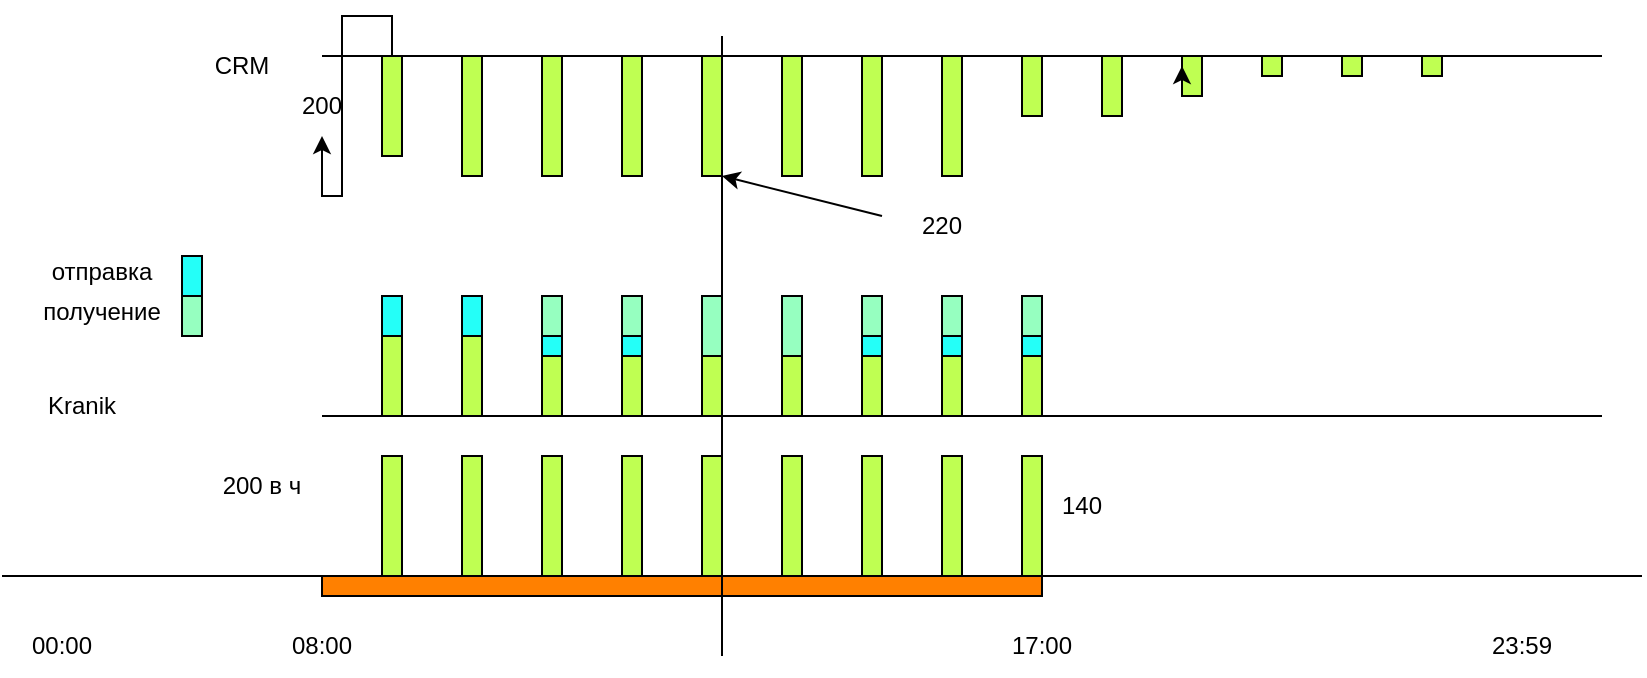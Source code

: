 <mxfile version="20.8.18" type="github">
  <diagram name="Страница 1" id="3WESP-XySDbXvSxXTw41">
    <mxGraphModel dx="1004" dy="1564" grid="1" gridSize="10" guides="1" tooltips="1" connect="1" arrows="1" fold="1" page="1" pageScale="1" pageWidth="827" pageHeight="1169" math="0" shadow="0">
      <root>
        <mxCell id="0" />
        <mxCell id="1" parent="0" />
        <mxCell id="nTwpI-FX2-u6-ZLDxbTZ-4" value="" style="rounded=0;whiteSpace=wrap;html=1;fillColor=#FF8000;" parent="1" vertex="1">
          <mxGeometry x="160" y="280" width="360" height="10" as="geometry" />
        </mxCell>
        <mxCell id="nTwpI-FX2-u6-ZLDxbTZ-1" value="" style="endArrow=none;html=1;rounded=0;" parent="1" edge="1">
          <mxGeometry width="50" height="50" relative="1" as="geometry">
            <mxPoint y="280" as="sourcePoint" />
            <mxPoint x="820" y="280" as="targetPoint" />
          </mxGeometry>
        </mxCell>
        <mxCell id="nTwpI-FX2-u6-ZLDxbTZ-2" value="00:00" style="text;html=1;strokeColor=none;fillColor=none;align=center;verticalAlign=middle;whiteSpace=wrap;rounded=0;" parent="1" vertex="1">
          <mxGeometry y="300" width="60" height="30" as="geometry" />
        </mxCell>
        <mxCell id="nTwpI-FX2-u6-ZLDxbTZ-3" value="23:59" style="text;html=1;strokeColor=none;fillColor=none;align=center;verticalAlign=middle;whiteSpace=wrap;rounded=0;" parent="1" vertex="1">
          <mxGeometry x="730" y="300" width="60" height="30" as="geometry" />
        </mxCell>
        <mxCell id="nTwpI-FX2-u6-ZLDxbTZ-5" value="08:00" style="text;html=1;strokeColor=none;fillColor=none;align=center;verticalAlign=middle;whiteSpace=wrap;rounded=0;" parent="1" vertex="1">
          <mxGeometry x="130" y="300" width="60" height="30" as="geometry" />
        </mxCell>
        <mxCell id="nTwpI-FX2-u6-ZLDxbTZ-6" value="17:00" style="text;html=1;strokeColor=none;fillColor=none;align=center;verticalAlign=middle;whiteSpace=wrap;rounded=0;" parent="1" vertex="1">
          <mxGeometry x="490" y="300" width="60" height="30" as="geometry" />
        </mxCell>
        <mxCell id="nTwpI-FX2-u6-ZLDxbTZ-7" value="" style="endArrow=none;html=1;rounded=0;" parent="1" edge="1">
          <mxGeometry width="50" height="50" relative="1" as="geometry">
            <mxPoint x="160" y="200" as="sourcePoint" />
            <mxPoint x="800" y="200" as="targetPoint" />
          </mxGeometry>
        </mxCell>
        <mxCell id="nTwpI-FX2-u6-ZLDxbTZ-8" value="Kranik" style="text;html=1;strokeColor=none;fillColor=none;align=center;verticalAlign=middle;whiteSpace=wrap;rounded=0;" parent="1" vertex="1">
          <mxGeometry x="10" y="180" width="60" height="30" as="geometry" />
        </mxCell>
        <mxCell id="nTwpI-FX2-u6-ZLDxbTZ-10" value="" style="endArrow=none;html=1;rounded=0;" parent="1" edge="1">
          <mxGeometry width="50" height="50" relative="1" as="geometry">
            <mxPoint x="160" y="20" as="sourcePoint" />
            <mxPoint x="800" y="20" as="targetPoint" />
          </mxGeometry>
        </mxCell>
        <mxCell id="nTwpI-FX2-u6-ZLDxbTZ-11" value="CRM" style="text;html=1;strokeColor=none;fillColor=none;align=center;verticalAlign=middle;whiteSpace=wrap;rounded=0;" parent="1" vertex="1">
          <mxGeometry x="90" y="10" width="60" height="30" as="geometry" />
        </mxCell>
        <mxCell id="nTwpI-FX2-u6-ZLDxbTZ-12" value="" style="rounded=0;whiteSpace=wrap;html=1;fillColor=#BFFF52;" parent="1" vertex="1">
          <mxGeometry x="190" y="220" width="10" height="60" as="geometry" />
        </mxCell>
        <mxCell id="nTwpI-FX2-u6-ZLDxbTZ-13" value="" style="rounded=0;whiteSpace=wrap;html=1;fillColor=#BFFF52;" parent="1" vertex="1">
          <mxGeometry x="230" y="220" width="10" height="60" as="geometry" />
        </mxCell>
        <mxCell id="nTwpI-FX2-u6-ZLDxbTZ-14" value="" style="rounded=0;whiteSpace=wrap;html=1;fillColor=#BFFF52;" parent="1" vertex="1">
          <mxGeometry x="270" y="220" width="10" height="60" as="geometry" />
        </mxCell>
        <mxCell id="nTwpI-FX2-u6-ZLDxbTZ-15" value="" style="rounded=0;whiteSpace=wrap;html=1;fillColor=#BFFF52;" parent="1" vertex="1">
          <mxGeometry x="310" y="220" width="10" height="60" as="geometry" />
        </mxCell>
        <mxCell id="nTwpI-FX2-u6-ZLDxbTZ-16" value="" style="rounded=0;whiteSpace=wrap;html=1;fillColor=#BFFF52;" parent="1" vertex="1">
          <mxGeometry x="350" y="220" width="10" height="60" as="geometry" />
        </mxCell>
        <mxCell id="nTwpI-FX2-u6-ZLDxbTZ-17" value="" style="rounded=0;whiteSpace=wrap;html=1;fillColor=#BFFF52;" parent="1" vertex="1">
          <mxGeometry x="390" y="220" width="10" height="60" as="geometry" />
        </mxCell>
        <mxCell id="nTwpI-FX2-u6-ZLDxbTZ-18" value="" style="rounded=0;whiteSpace=wrap;html=1;fillColor=#BFFF52;" parent="1" vertex="1">
          <mxGeometry x="430" y="220" width="10" height="60" as="geometry" />
        </mxCell>
        <mxCell id="nTwpI-FX2-u6-ZLDxbTZ-19" value="" style="rounded=0;whiteSpace=wrap;html=1;fillColor=#BFFF52;" parent="1" vertex="1">
          <mxGeometry x="470" y="220" width="10" height="60" as="geometry" />
        </mxCell>
        <mxCell id="nTwpI-FX2-u6-ZLDxbTZ-20" value="" style="rounded=0;whiteSpace=wrap;html=1;fillColor=#BFFF52;" parent="1" vertex="1">
          <mxGeometry x="510" y="220" width="10" height="60" as="geometry" />
        </mxCell>
        <mxCell id="nTwpI-FX2-u6-ZLDxbTZ-21" value="200 в ч" style="text;html=1;strokeColor=none;fillColor=none;align=center;verticalAlign=middle;whiteSpace=wrap;rounded=0;" parent="1" vertex="1">
          <mxGeometry x="100" y="220" width="60" height="30" as="geometry" />
        </mxCell>
        <mxCell id="nTwpI-FX2-u6-ZLDxbTZ-22" value="" style="rounded=0;whiteSpace=wrap;html=1;fillColor=#BFFF52;" parent="1" vertex="1">
          <mxGeometry x="190" y="160" width="10" height="40" as="geometry" />
        </mxCell>
        <mxCell id="nTwpI-FX2-u6-ZLDxbTZ-23" value="" style="rounded=0;whiteSpace=wrap;html=1;fillColor=#24FFF8;" parent="1" vertex="1">
          <mxGeometry x="190" y="140" width="10" height="20" as="geometry" />
        </mxCell>
        <mxCell id="nTwpI-FX2-u6-ZLDxbTZ-24" value="" style="rounded=0;whiteSpace=wrap;html=1;fillColor=#BFFF52;" parent="1" vertex="1">
          <mxGeometry x="230" y="160" width="10" height="40" as="geometry" />
        </mxCell>
        <mxCell id="nTwpI-FX2-u6-ZLDxbTZ-25" value="" style="rounded=0;whiteSpace=wrap;html=1;fillColor=#24FFF8;" parent="1" vertex="1">
          <mxGeometry x="230" y="140" width="10" height="20" as="geometry" />
        </mxCell>
        <mxCell id="nTwpI-FX2-u6-ZLDxbTZ-26" value="" style="rounded=0;whiteSpace=wrap;html=1;fillColor=#BFFF52;" parent="1" vertex="1">
          <mxGeometry x="270" y="170" width="10" height="30" as="geometry" />
        </mxCell>
        <mxCell id="nTwpI-FX2-u6-ZLDxbTZ-27" value="" style="rounded=0;whiteSpace=wrap;html=1;fillColor=#24FFF8;" parent="1" vertex="1">
          <mxGeometry x="270" y="160" width="10" height="10" as="geometry" />
        </mxCell>
        <mxCell id="nTwpI-FX2-u6-ZLDxbTZ-28" value="" style="rounded=0;whiteSpace=wrap;html=1;fillColor=#BFFF52;" parent="1" vertex="1">
          <mxGeometry x="310" y="170" width="10" height="30" as="geometry" />
        </mxCell>
        <mxCell id="nTwpI-FX2-u6-ZLDxbTZ-30" value="" style="rounded=0;whiteSpace=wrap;html=1;fillColor=#BFFF52;" parent="1" vertex="1">
          <mxGeometry x="350" y="170" width="10" height="30" as="geometry" />
        </mxCell>
        <mxCell id="nTwpI-FX2-u6-ZLDxbTZ-32" value="" style="rounded=0;whiteSpace=wrap;html=1;fillColor=#BFFF52;" parent="1" vertex="1">
          <mxGeometry x="390" y="170" width="10" height="30" as="geometry" />
        </mxCell>
        <mxCell id="nTwpI-FX2-u6-ZLDxbTZ-34" value="" style="rounded=0;whiteSpace=wrap;html=1;fillColor=#BFFF52;" parent="1" vertex="1">
          <mxGeometry x="430" y="170" width="10" height="30" as="geometry" />
        </mxCell>
        <mxCell id="nTwpI-FX2-u6-ZLDxbTZ-35" value="" style="rounded=0;whiteSpace=wrap;html=1;fillColor=#24FFF8;" parent="1" vertex="1">
          <mxGeometry x="430" y="160" width="10" height="10" as="geometry" />
        </mxCell>
        <mxCell id="nTwpI-FX2-u6-ZLDxbTZ-36" value="" style="rounded=0;whiteSpace=wrap;html=1;fillColor=#BFFF52;" parent="1" vertex="1">
          <mxGeometry x="470" y="170" width="10" height="30" as="geometry" />
        </mxCell>
        <mxCell id="nTwpI-FX2-u6-ZLDxbTZ-37" value="" style="rounded=0;whiteSpace=wrap;html=1;fillColor=#24FFF8;" parent="1" vertex="1">
          <mxGeometry x="470" y="160" width="10" height="10" as="geometry" />
        </mxCell>
        <mxCell id="nTwpI-FX2-u6-ZLDxbTZ-38" value="" style="rounded=0;whiteSpace=wrap;html=1;fillColor=#BFFF52;" parent="1" vertex="1">
          <mxGeometry x="510" y="170" width="10" height="30" as="geometry" />
        </mxCell>
        <mxCell id="nTwpI-FX2-u6-ZLDxbTZ-39" value="" style="rounded=0;whiteSpace=wrap;html=1;fillColor=#24FFF8;" parent="1" vertex="1">
          <mxGeometry x="510" y="160" width="10" height="10" as="geometry" />
        </mxCell>
        <mxCell id="nTwpI-FX2-u6-ZLDxbTZ-40" value="получение" style="text;html=1;strokeColor=none;fillColor=none;align=center;verticalAlign=middle;whiteSpace=wrap;rounded=0;" parent="1" vertex="1">
          <mxGeometry x="20" y="135" width="60" height="25" as="geometry" />
        </mxCell>
        <mxCell id="Y7F_6QqM9_tFteZ22oN6-13" value="" style="edgeStyle=orthogonalEdgeStyle;rounded=0;orthogonalLoop=1;jettySize=auto;html=1;" edge="1" parent="1" source="nTwpI-FX2-u6-ZLDxbTZ-41" target="nTwpI-FX2-u6-ZLDxbTZ-42">
          <mxGeometry relative="1" as="geometry" />
        </mxCell>
        <mxCell id="nTwpI-FX2-u6-ZLDxbTZ-41" value="" style="rounded=0;whiteSpace=wrap;html=1;fillColor=#BFFF52;" parent="1" vertex="1">
          <mxGeometry x="190" y="20" width="10" height="50" as="geometry" />
        </mxCell>
        <mxCell id="nTwpI-FX2-u6-ZLDxbTZ-42" value="200" style="text;html=1;strokeColor=none;fillColor=none;align=center;verticalAlign=middle;whiteSpace=wrap;rounded=0;" parent="1" vertex="1">
          <mxGeometry x="130" y="30" width="60" height="30" as="geometry" />
        </mxCell>
        <mxCell id="nTwpI-FX2-u6-ZLDxbTZ-43" value="" style="rounded=0;whiteSpace=wrap;html=1;fillColor=#BFFF52;" parent="1" vertex="1">
          <mxGeometry x="230" y="20" width="10" height="60" as="geometry" />
        </mxCell>
        <mxCell id="nTwpI-FX2-u6-ZLDxbTZ-44" value="" style="endArrow=none;html=1;rounded=0;" parent="1" edge="1">
          <mxGeometry width="50" height="50" relative="1" as="geometry">
            <mxPoint x="360" y="320" as="sourcePoint" />
            <mxPoint x="360" y="10" as="targetPoint" />
          </mxGeometry>
        </mxCell>
        <mxCell id="nTwpI-FX2-u6-ZLDxbTZ-46" value="" style="rounded=0;whiteSpace=wrap;html=1;fillColor=#BFFF52;" parent="1" vertex="1">
          <mxGeometry x="270" y="20" width="10" height="60" as="geometry" />
        </mxCell>
        <mxCell id="nTwpI-FX2-u6-ZLDxbTZ-47" value="" style="rounded=0;whiteSpace=wrap;html=1;fillColor=#BFFF52;" parent="1" vertex="1">
          <mxGeometry x="310" y="20" width="10" height="60" as="geometry" />
        </mxCell>
        <mxCell id="nTwpI-FX2-u6-ZLDxbTZ-48" value="" style="rounded=0;whiteSpace=wrap;html=1;fillColor=#BFFF52;" parent="1" vertex="1">
          <mxGeometry x="350" y="20" width="10" height="60" as="geometry" />
        </mxCell>
        <mxCell id="nTwpI-FX2-u6-ZLDxbTZ-49" value="" style="rounded=0;whiteSpace=wrap;html=1;fillColor=#BFFF52;" parent="1" vertex="1">
          <mxGeometry x="390" y="20" width="10" height="60" as="geometry" />
        </mxCell>
        <mxCell id="nTwpI-FX2-u6-ZLDxbTZ-50" value="" style="rounded=0;whiteSpace=wrap;html=1;fillColor=#BFFF52;" parent="1" vertex="1">
          <mxGeometry x="430" y="20" width="10" height="60" as="geometry" />
        </mxCell>
        <mxCell id="nTwpI-FX2-u6-ZLDxbTZ-51" value="" style="rounded=0;whiteSpace=wrap;html=1;fillColor=#BFFF52;" parent="1" vertex="1">
          <mxGeometry x="470" y="20" width="10" height="60" as="geometry" />
        </mxCell>
        <mxCell id="nTwpI-FX2-u6-ZLDxbTZ-52" value="" style="rounded=0;whiteSpace=wrap;html=1;fillColor=#BFFF52;" parent="1" vertex="1">
          <mxGeometry x="510" y="20" width="10" height="30" as="geometry" />
        </mxCell>
        <mxCell id="nTwpI-FX2-u6-ZLDxbTZ-53" value="" style="rounded=0;whiteSpace=wrap;html=1;fillColor=#BFFF52;" parent="1" vertex="1">
          <mxGeometry x="550" y="20" width="10" height="30" as="geometry" />
        </mxCell>
        <mxCell id="nTwpI-FX2-u6-ZLDxbTZ-55" value="" style="rounded=0;whiteSpace=wrap;html=1;fillColor=#BFFF52;" parent="1" vertex="1">
          <mxGeometry x="590" y="20" width="10" height="20" as="geometry" />
        </mxCell>
        <mxCell id="nTwpI-FX2-u6-ZLDxbTZ-56" value="" style="rounded=0;whiteSpace=wrap;html=1;fillColor=#BFFF52;" parent="1" vertex="1">
          <mxGeometry x="630" y="20" width="10" height="10" as="geometry" />
        </mxCell>
        <mxCell id="nTwpI-FX2-u6-ZLDxbTZ-57" value="" style="rounded=0;whiteSpace=wrap;html=1;fillColor=#BFFF52;" parent="1" vertex="1">
          <mxGeometry x="670" y="20" width="10" height="10" as="geometry" />
        </mxCell>
        <mxCell id="nTwpI-FX2-u6-ZLDxbTZ-58" value="" style="rounded=0;whiteSpace=wrap;html=1;fillColor=#BFFF52;" parent="1" vertex="1">
          <mxGeometry x="710" y="20" width="10" height="10" as="geometry" />
        </mxCell>
        <mxCell id="nTwpI-FX2-u6-ZLDxbTZ-59" value="" style="endArrow=classic;html=1;rounded=0;entryX=1;entryY=1;entryDx=0;entryDy=0;" parent="1" target="nTwpI-FX2-u6-ZLDxbTZ-48" edge="1">
          <mxGeometry width="50" height="50" relative="1" as="geometry">
            <mxPoint x="440" y="100" as="sourcePoint" />
            <mxPoint x="440" y="100" as="targetPoint" />
          </mxGeometry>
        </mxCell>
        <mxCell id="nTwpI-FX2-u6-ZLDxbTZ-60" value="220" style="text;html=1;strokeColor=none;fillColor=none;align=center;verticalAlign=middle;whiteSpace=wrap;rounded=0;" parent="1" vertex="1">
          <mxGeometry x="440" y="90" width="60" height="30" as="geometry" />
        </mxCell>
        <mxCell id="nTwpI-FX2-u6-ZLDxbTZ-63" value="140" style="text;html=1;strokeColor=none;fillColor=none;align=center;verticalAlign=middle;whiteSpace=wrap;rounded=0;" parent="1" vertex="1">
          <mxGeometry x="510" y="230" width="60" height="30" as="geometry" />
        </mxCell>
        <mxCell id="nTwpI-FX2-u6-ZLDxbTZ-67" value="" style="rounded=0;whiteSpace=wrap;html=1;fillColor=#24FFF8;" parent="1" vertex="1">
          <mxGeometry x="310" y="160" width="10" height="10" as="geometry" />
        </mxCell>
        <mxCell id="nTwpI-FX2-u6-ZLDxbTZ-68" value="" style="rounded=0;whiteSpace=wrap;html=1;fillColor=#96FFC0;" parent="1" vertex="1">
          <mxGeometry x="270" y="140" width="10" height="20" as="geometry" />
        </mxCell>
        <mxCell id="Y7F_6QqM9_tFteZ22oN6-2" value="" style="rounded=0;whiteSpace=wrap;html=1;fillColor=#96FFC0;" vertex="1" parent="1">
          <mxGeometry x="310" y="140" width="10" height="20" as="geometry" />
        </mxCell>
        <mxCell id="Y7F_6QqM9_tFteZ22oN6-4" value="" style="rounded=0;whiteSpace=wrap;html=1;fillColor=#96FFC0;" vertex="1" parent="1">
          <mxGeometry x="350" y="140" width="10" height="30" as="geometry" />
        </mxCell>
        <mxCell id="Y7F_6QqM9_tFteZ22oN6-5" value="" style="rounded=0;whiteSpace=wrap;html=1;fillColor=#96FFC0;" vertex="1" parent="1">
          <mxGeometry x="390" y="140" width="10" height="30" as="geometry" />
        </mxCell>
        <mxCell id="Y7F_6QqM9_tFteZ22oN6-6" value="" style="rounded=0;whiteSpace=wrap;html=1;fillColor=#96FFC0;" vertex="1" parent="1">
          <mxGeometry x="430" y="140" width="10" height="20" as="geometry" />
        </mxCell>
        <mxCell id="Y7F_6QqM9_tFteZ22oN6-7" value="" style="rounded=0;whiteSpace=wrap;html=1;fillColor=#96FFC0;" vertex="1" parent="1">
          <mxGeometry x="470" y="140" width="10" height="20" as="geometry" />
        </mxCell>
        <mxCell id="Y7F_6QqM9_tFteZ22oN6-8" value="" style="rounded=0;whiteSpace=wrap;html=1;fillColor=#96FFC0;" vertex="1" parent="1">
          <mxGeometry x="510" y="140" width="10" height="20" as="geometry" />
        </mxCell>
        <mxCell id="Y7F_6QqM9_tFteZ22oN6-9" value="" style="rounded=0;whiteSpace=wrap;html=1;fillColor=#24FFF8;" vertex="1" parent="1">
          <mxGeometry x="90" y="120" width="10" height="20" as="geometry" />
        </mxCell>
        <mxCell id="Y7F_6QqM9_tFteZ22oN6-10" value="" style="rounded=0;whiteSpace=wrap;html=1;fillColor=#96FFC0;" vertex="1" parent="1">
          <mxGeometry x="90" y="140" width="10" height="20" as="geometry" />
        </mxCell>
        <mxCell id="Y7F_6QqM9_tFteZ22oN6-11" value="отправка" style="text;html=1;strokeColor=none;fillColor=none;align=center;verticalAlign=middle;whiteSpace=wrap;rounded=0;" vertex="1" parent="1">
          <mxGeometry x="20" y="115" width="60" height="25" as="geometry" />
        </mxCell>
        <mxCell id="Y7F_6QqM9_tFteZ22oN6-12" style="edgeStyle=orthogonalEdgeStyle;rounded=0;orthogonalLoop=1;jettySize=auto;html=1;exitX=0;exitY=0.5;exitDx=0;exitDy=0;entryX=0;entryY=0.25;entryDx=0;entryDy=0;" edge="1" parent="1" source="nTwpI-FX2-u6-ZLDxbTZ-55" target="nTwpI-FX2-u6-ZLDxbTZ-55">
          <mxGeometry relative="1" as="geometry" />
        </mxCell>
      </root>
    </mxGraphModel>
  </diagram>
</mxfile>
